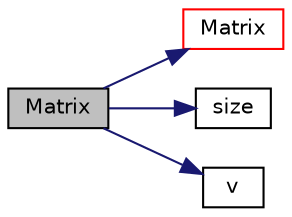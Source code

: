 digraph "Matrix"
{
  bgcolor="transparent";
  edge [fontname="Helvetica",fontsize="10",labelfontname="Helvetica",labelfontsize="10"];
  node [fontname="Helvetica",fontsize="10",shape=record];
  rankdir="LR";
  Node1 [label="Matrix",height=0.2,width=0.4,color="black", fillcolor="grey75", style="filled", fontcolor="black"];
  Node1 -> Node2 [color="midnightblue",fontsize="10",style="solid",fontname="Helvetica"];
  Node2 [label="Matrix",height=0.2,width=0.4,color="red",URL="$a01469.html#a3aede62f513da27e6f61ae7a972b4f96",tooltip="Null constructor. "];
  Node1 -> Node3 [color="midnightblue",fontsize="10",style="solid",fontname="Helvetica"];
  Node3 [label="size",height=0.2,width=0.4,color="black",URL="$a01469.html#a723361dc2020160f5492e8fe2d09fa44",tooltip="Return the number of elements in matrix (m*n) "];
  Node1 -> Node4 [color="midnightblue",fontsize="10",style="solid",fontname="Helvetica"];
  Node4 [label="v",height=0.2,width=0.4,color="black",URL="$a01469.html#a8cc8113dc7616c8902b6206ba42d022c",tooltip="Return element vector of the constant Matrix. "];
}
